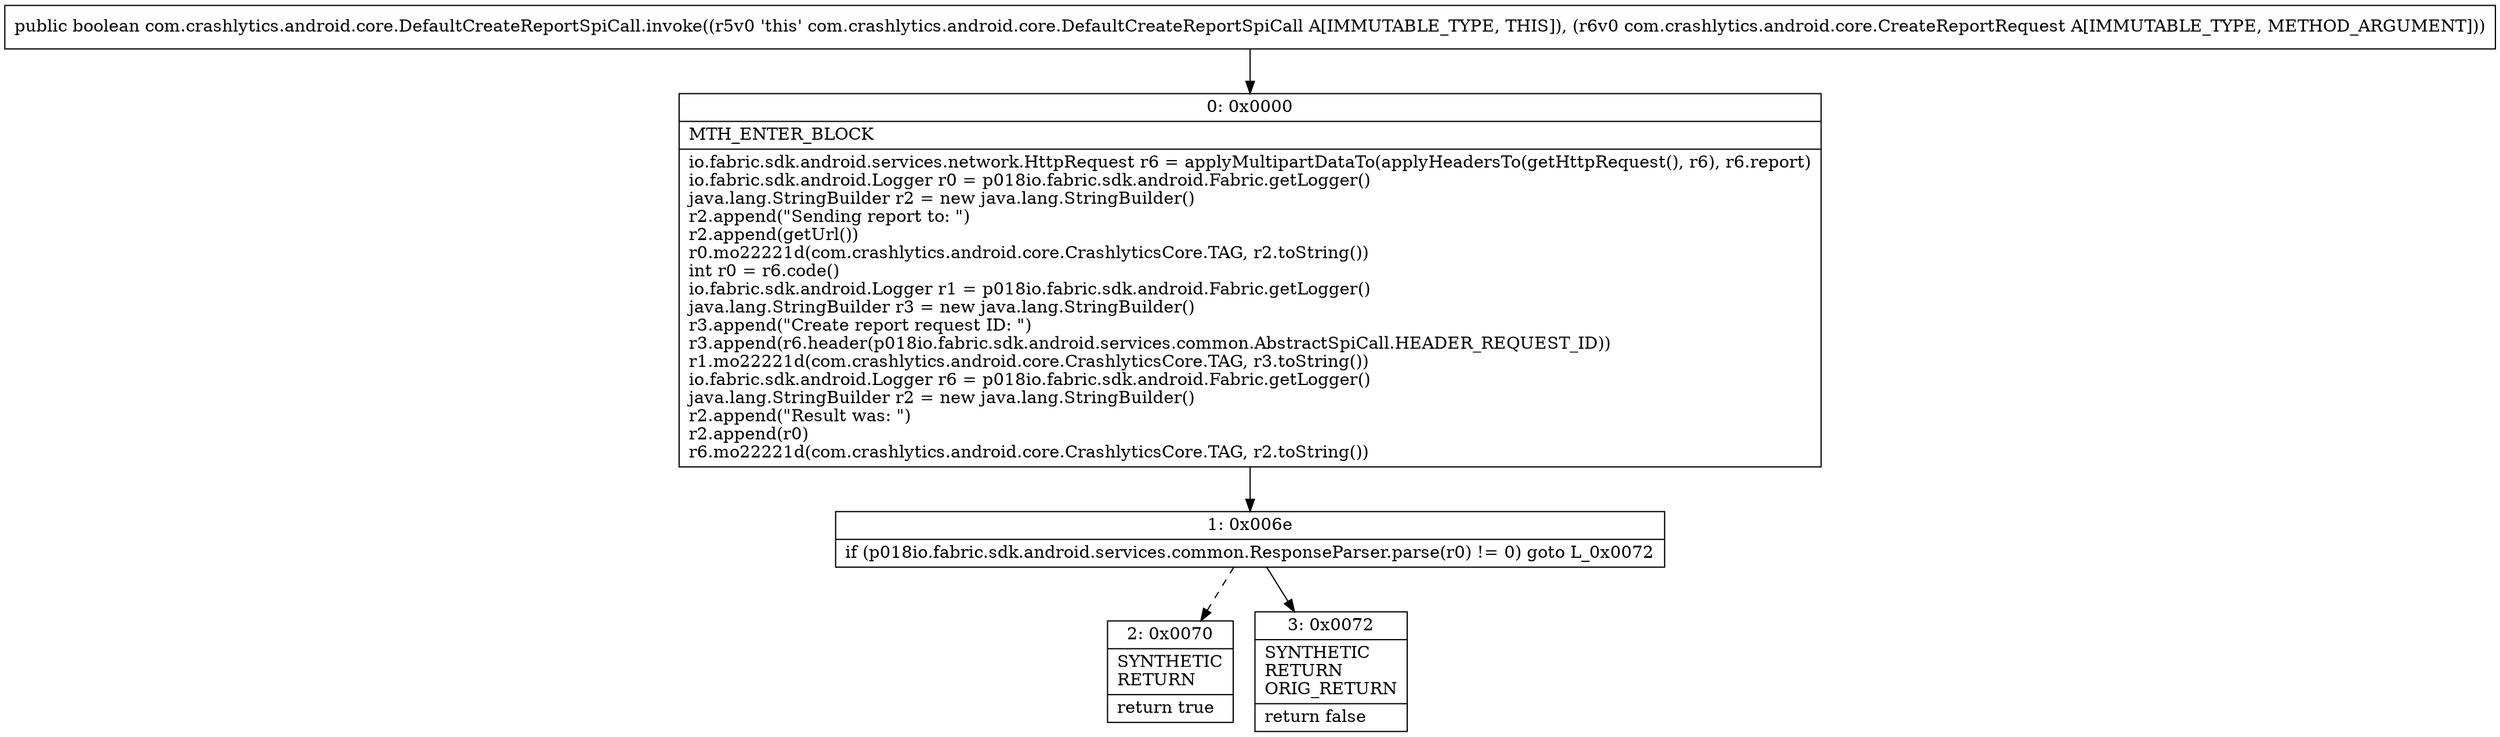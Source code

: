 digraph "CFG forcom.crashlytics.android.core.DefaultCreateReportSpiCall.invoke(Lcom\/crashlytics\/android\/core\/CreateReportRequest;)Z" {
Node_0 [shape=record,label="{0\:\ 0x0000|MTH_ENTER_BLOCK\l|io.fabric.sdk.android.services.network.HttpRequest r6 = applyMultipartDataTo(applyHeadersTo(getHttpRequest(), r6), r6.report)\lio.fabric.sdk.android.Logger r0 = p018io.fabric.sdk.android.Fabric.getLogger()\ljava.lang.StringBuilder r2 = new java.lang.StringBuilder()\lr2.append(\"Sending report to: \")\lr2.append(getUrl())\lr0.mo22221d(com.crashlytics.android.core.CrashlyticsCore.TAG, r2.toString())\lint r0 = r6.code()\lio.fabric.sdk.android.Logger r1 = p018io.fabric.sdk.android.Fabric.getLogger()\ljava.lang.StringBuilder r3 = new java.lang.StringBuilder()\lr3.append(\"Create report request ID: \")\lr3.append(r6.header(p018io.fabric.sdk.android.services.common.AbstractSpiCall.HEADER_REQUEST_ID))\lr1.mo22221d(com.crashlytics.android.core.CrashlyticsCore.TAG, r3.toString())\lio.fabric.sdk.android.Logger r6 = p018io.fabric.sdk.android.Fabric.getLogger()\ljava.lang.StringBuilder r2 = new java.lang.StringBuilder()\lr2.append(\"Result was: \")\lr2.append(r0)\lr6.mo22221d(com.crashlytics.android.core.CrashlyticsCore.TAG, r2.toString())\l}"];
Node_1 [shape=record,label="{1\:\ 0x006e|if (p018io.fabric.sdk.android.services.common.ResponseParser.parse(r0) != 0) goto L_0x0072\l}"];
Node_2 [shape=record,label="{2\:\ 0x0070|SYNTHETIC\lRETURN\l|return true\l}"];
Node_3 [shape=record,label="{3\:\ 0x0072|SYNTHETIC\lRETURN\lORIG_RETURN\l|return false\l}"];
MethodNode[shape=record,label="{public boolean com.crashlytics.android.core.DefaultCreateReportSpiCall.invoke((r5v0 'this' com.crashlytics.android.core.DefaultCreateReportSpiCall A[IMMUTABLE_TYPE, THIS]), (r6v0 com.crashlytics.android.core.CreateReportRequest A[IMMUTABLE_TYPE, METHOD_ARGUMENT])) }"];
MethodNode -> Node_0;
Node_0 -> Node_1;
Node_1 -> Node_2[style=dashed];
Node_1 -> Node_3;
}

